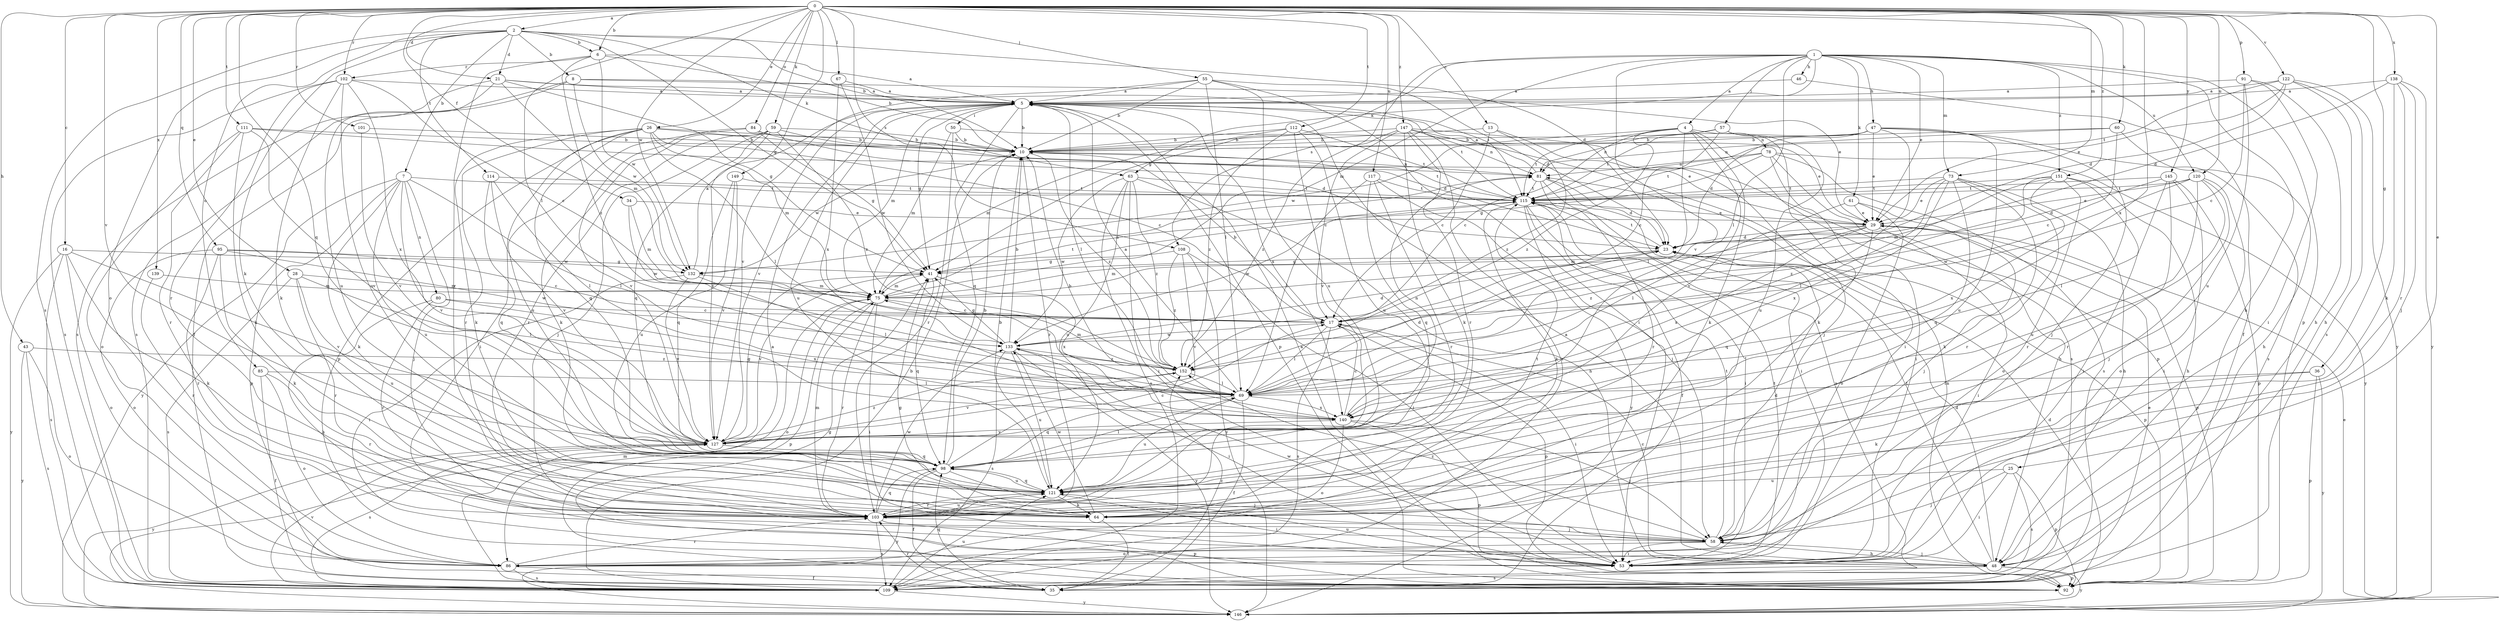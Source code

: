 strict digraph  {
0;
1;
2;
4;
5;
6;
7;
8;
10;
13;
16;
17;
21;
23;
25;
26;
28;
29;
34;
35;
36;
41;
43;
46;
47;
48;
50;
53;
55;
57;
58;
59;
60;
61;
63;
64;
67;
69;
73;
75;
78;
80;
81;
84;
85;
86;
91;
92;
95;
98;
101;
102;
103;
108;
109;
111;
112;
114;
115;
117;
120;
121;
122;
127;
132;
133;
138;
139;
140;
145;
146;
147;
149;
151;
152;
0 -> 2  [label=a];
0 -> 6  [label=b];
0 -> 13  [label=c];
0 -> 16  [label=c];
0 -> 21  [label=d];
0 -> 25  [label=e];
0 -> 26  [label=e];
0 -> 28  [label=e];
0 -> 34  [label=f];
0 -> 36  [label=g];
0 -> 43  [label=h];
0 -> 55  [label=j];
0 -> 59  [label=k];
0 -> 60  [label=k];
0 -> 67  [label=l];
0 -> 69  [label=l];
0 -> 73  [label=m];
0 -> 84  [label=o];
0 -> 91  [label=p];
0 -> 95  [label=q];
0 -> 98  [label=q];
0 -> 101  [label=r];
0 -> 102  [label=r];
0 -> 108  [label=s];
0 -> 111  [label=t];
0 -> 112  [label=t];
0 -> 117  [label=u];
0 -> 120  [label=u];
0 -> 122  [label=v];
0 -> 127  [label=v];
0 -> 132  [label=w];
0 -> 138  [label=x];
0 -> 139  [label=x];
0 -> 140  [label=x];
0 -> 145  [label=y];
0 -> 147  [label=z];
0 -> 149  [label=z];
0 -> 151  [label=z];
1 -> 4  [label=a];
1 -> 29  [label=e];
1 -> 41  [label=g];
1 -> 46  [label=h];
1 -> 47  [label=h];
1 -> 48  [label=h];
1 -> 57  [label=j];
1 -> 61  [label=k];
1 -> 63  [label=k];
1 -> 69  [label=l];
1 -> 73  [label=m];
1 -> 75  [label=m];
1 -> 92  [label=p];
1 -> 108  [label=s];
1 -> 120  [label=u];
1 -> 127  [label=v];
1 -> 151  [label=z];
2 -> 6  [label=b];
2 -> 7  [label=b];
2 -> 8  [label=b];
2 -> 10  [label=b];
2 -> 21  [label=d];
2 -> 23  [label=d];
2 -> 41  [label=g];
2 -> 63  [label=k];
2 -> 64  [label=k];
2 -> 85  [label=o];
2 -> 86  [label=o];
2 -> 109  [label=s];
2 -> 114  [label=t];
4 -> 17  [label=c];
4 -> 64  [label=k];
4 -> 69  [label=l];
4 -> 78  [label=n];
4 -> 109  [label=s];
4 -> 115  [label=t];
4 -> 127  [label=v];
4 -> 132  [label=w];
4 -> 152  [label=z];
5 -> 10  [label=b];
5 -> 41  [label=g];
5 -> 50  [label=i];
5 -> 69  [label=l];
5 -> 75  [label=m];
5 -> 92  [label=p];
5 -> 98  [label=q];
5 -> 115  [label=t];
5 -> 121  [label=u];
5 -> 127  [label=v];
5 -> 140  [label=x];
6 -> 5  [label=a];
6 -> 10  [label=b];
6 -> 102  [label=r];
6 -> 103  [label=r];
6 -> 132  [label=w];
6 -> 152  [label=z];
7 -> 58  [label=j];
7 -> 64  [label=k];
7 -> 69  [label=l];
7 -> 80  [label=n];
7 -> 92  [label=p];
7 -> 115  [label=t];
7 -> 121  [label=u];
7 -> 127  [label=v];
7 -> 146  [label=y];
8 -> 5  [label=a];
8 -> 29  [label=e];
8 -> 35  [label=f];
8 -> 109  [label=s];
8 -> 132  [label=w];
10 -> 81  [label=n];
10 -> 103  [label=r];
10 -> 115  [label=t];
10 -> 132  [label=w];
10 -> 152  [label=z];
13 -> 10  [label=b];
13 -> 17  [label=c];
13 -> 58  [label=j];
13 -> 152  [label=z];
16 -> 64  [label=k];
16 -> 86  [label=o];
16 -> 109  [label=s];
16 -> 127  [label=v];
16 -> 132  [label=w];
16 -> 146  [label=y];
17 -> 10  [label=b];
17 -> 53  [label=i];
17 -> 69  [label=l];
17 -> 92  [label=p];
17 -> 109  [label=s];
17 -> 133  [label=w];
21 -> 5  [label=a];
21 -> 41  [label=g];
21 -> 75  [label=m];
21 -> 109  [label=s];
21 -> 115  [label=t];
21 -> 121  [label=u];
23 -> 41  [label=g];
23 -> 75  [label=m];
23 -> 92  [label=p];
23 -> 115  [label=t];
25 -> 53  [label=i];
25 -> 58  [label=j];
25 -> 92  [label=p];
25 -> 109  [label=s];
25 -> 121  [label=u];
26 -> 10  [label=b];
26 -> 17  [label=c];
26 -> 53  [label=i];
26 -> 64  [label=k];
26 -> 69  [label=l];
26 -> 75  [label=m];
26 -> 81  [label=n];
26 -> 92  [label=p];
26 -> 98  [label=q];
26 -> 103  [label=r];
28 -> 69  [label=l];
28 -> 75  [label=m];
28 -> 103  [label=r];
28 -> 109  [label=s];
28 -> 121  [label=u];
29 -> 23  [label=d];
29 -> 53  [label=i];
29 -> 75  [label=m];
29 -> 92  [label=p];
29 -> 98  [label=q];
29 -> 140  [label=x];
29 -> 152  [label=z];
34 -> 29  [label=e];
34 -> 75  [label=m];
34 -> 133  [label=w];
35 -> 29  [label=e];
35 -> 98  [label=q];
35 -> 103  [label=r];
35 -> 152  [label=z];
36 -> 64  [label=k];
36 -> 69  [label=l];
36 -> 92  [label=p];
36 -> 146  [label=y];
41 -> 75  [label=m];
41 -> 98  [label=q];
41 -> 127  [label=v];
41 -> 140  [label=x];
43 -> 86  [label=o];
43 -> 109  [label=s];
43 -> 146  [label=y];
43 -> 152  [label=z];
46 -> 5  [label=a];
46 -> 35  [label=f];
47 -> 10  [label=b];
47 -> 23  [label=d];
47 -> 29  [label=e];
47 -> 58  [label=j];
47 -> 69  [label=l];
47 -> 109  [label=s];
47 -> 115  [label=t];
47 -> 121  [label=u];
48 -> 5  [label=a];
48 -> 17  [label=c];
48 -> 23  [label=d];
48 -> 58  [label=j];
48 -> 92  [label=p];
48 -> 109  [label=s];
48 -> 115  [label=t];
48 -> 146  [label=y];
50 -> 10  [label=b];
50 -> 29  [label=e];
50 -> 75  [label=m];
50 -> 103  [label=r];
53 -> 115  [label=t];
53 -> 121  [label=u];
53 -> 133  [label=w];
55 -> 5  [label=a];
55 -> 10  [label=b];
55 -> 23  [label=d];
55 -> 53  [label=i];
55 -> 69  [label=l];
55 -> 121  [label=u];
55 -> 127  [label=v];
57 -> 10  [label=b];
57 -> 17  [label=c];
57 -> 64  [label=k];
57 -> 81  [label=n];
57 -> 121  [label=u];
58 -> 23  [label=d];
58 -> 41  [label=g];
58 -> 48  [label=h];
58 -> 53  [label=i];
58 -> 86  [label=o];
58 -> 115  [label=t];
58 -> 152  [label=z];
59 -> 10  [label=b];
59 -> 23  [label=d];
59 -> 58  [label=j];
59 -> 64  [label=k];
59 -> 98  [label=q];
59 -> 103  [label=r];
59 -> 127  [label=v];
59 -> 152  [label=z];
60 -> 10  [label=b];
60 -> 17  [label=c];
60 -> 48  [label=h];
60 -> 81  [label=n];
61 -> 29  [label=e];
61 -> 58  [label=j];
61 -> 69  [label=l];
61 -> 86  [label=o];
63 -> 48  [label=h];
63 -> 53  [label=i];
63 -> 109  [label=s];
63 -> 115  [label=t];
63 -> 121  [label=u];
63 -> 133  [label=w];
63 -> 152  [label=z];
64 -> 35  [label=f];
64 -> 133  [label=w];
67 -> 5  [label=a];
67 -> 133  [label=w];
67 -> 140  [label=x];
69 -> 5  [label=a];
69 -> 23  [label=d];
69 -> 35  [label=f];
69 -> 98  [label=q];
69 -> 121  [label=u];
69 -> 140  [label=x];
73 -> 29  [label=e];
73 -> 48  [label=h];
73 -> 64  [label=k];
73 -> 69  [label=l];
73 -> 98  [label=q];
73 -> 103  [label=r];
73 -> 115  [label=t];
73 -> 140  [label=x];
75 -> 17  [label=c];
75 -> 53  [label=i];
75 -> 81  [label=n];
75 -> 86  [label=o];
75 -> 92  [label=p];
75 -> 103  [label=r];
75 -> 115  [label=t];
78 -> 41  [label=g];
78 -> 48  [label=h];
78 -> 53  [label=i];
78 -> 81  [label=n];
78 -> 109  [label=s];
78 -> 115  [label=t];
78 -> 146  [label=y];
80 -> 17  [label=c];
80 -> 48  [label=h];
80 -> 103  [label=r];
80 -> 140  [label=x];
81 -> 5  [label=a];
81 -> 23  [label=d];
81 -> 53  [label=i];
81 -> 103  [label=r];
81 -> 109  [label=s];
81 -> 115  [label=t];
84 -> 10  [label=b];
84 -> 23  [label=d];
84 -> 41  [label=g];
84 -> 121  [label=u];
84 -> 127  [label=v];
85 -> 35  [label=f];
85 -> 69  [label=l];
85 -> 86  [label=o];
85 -> 103  [label=r];
86 -> 35  [label=f];
86 -> 103  [label=r];
86 -> 109  [label=s];
91 -> 5  [label=a];
91 -> 17  [label=c];
91 -> 48  [label=h];
91 -> 53  [label=i];
91 -> 121  [label=u];
92 -> 5  [label=a];
92 -> 23  [label=d];
92 -> 41  [label=g];
92 -> 81  [label=n];
95 -> 17  [label=c];
95 -> 41  [label=g];
95 -> 64  [label=k];
95 -> 86  [label=o];
95 -> 103  [label=r];
95 -> 133  [label=w];
98 -> 10  [label=b];
98 -> 17  [label=c];
98 -> 35  [label=f];
98 -> 58  [label=j];
98 -> 69  [label=l];
98 -> 121  [label=u];
98 -> 146  [label=y];
101 -> 10  [label=b];
101 -> 127  [label=v];
102 -> 5  [label=a];
102 -> 17  [label=c];
102 -> 64  [label=k];
102 -> 103  [label=r];
102 -> 109  [label=s];
102 -> 121  [label=u];
102 -> 140  [label=x];
103 -> 58  [label=j];
103 -> 75  [label=m];
103 -> 92  [label=p];
103 -> 98  [label=q];
103 -> 109  [label=s];
103 -> 115  [label=t];
103 -> 121  [label=u];
103 -> 133  [label=w];
108 -> 41  [label=g];
108 -> 53  [label=i];
108 -> 127  [label=v];
108 -> 146  [label=y];
108 -> 152  [label=z];
109 -> 5  [label=a];
109 -> 10  [label=b];
109 -> 121  [label=u];
109 -> 127  [label=v];
109 -> 146  [label=y];
111 -> 10  [label=b];
111 -> 29  [label=e];
111 -> 64  [label=k];
111 -> 86  [label=o];
111 -> 103  [label=r];
111 -> 127  [label=v];
112 -> 10  [label=b];
112 -> 75  [label=m];
112 -> 115  [label=t];
112 -> 121  [label=u];
112 -> 127  [label=v];
112 -> 152  [label=z];
114 -> 69  [label=l];
114 -> 98  [label=q];
114 -> 115  [label=t];
114 -> 127  [label=v];
115 -> 29  [label=e];
115 -> 35  [label=f];
115 -> 53  [label=i];
115 -> 64  [label=k];
115 -> 133  [label=w];
115 -> 146  [label=y];
117 -> 58  [label=j];
117 -> 69  [label=l];
117 -> 98  [label=q];
117 -> 103  [label=r];
117 -> 115  [label=t];
120 -> 29  [label=e];
120 -> 53  [label=i];
120 -> 58  [label=j];
120 -> 103  [label=r];
120 -> 115  [label=t];
120 -> 121  [label=u];
120 -> 133  [label=w];
121 -> 10  [label=b];
121 -> 53  [label=i];
121 -> 64  [label=k];
121 -> 98  [label=q];
121 -> 103  [label=r];
122 -> 5  [label=a];
122 -> 23  [label=d];
122 -> 29  [label=e];
122 -> 48  [label=h];
122 -> 109  [label=s];
122 -> 115  [label=t];
122 -> 146  [label=y];
127 -> 41  [label=g];
127 -> 98  [label=q];
127 -> 109  [label=s];
127 -> 146  [label=y];
127 -> 152  [label=z];
132 -> 5  [label=a];
132 -> 53  [label=i];
132 -> 69  [label=l];
132 -> 75  [label=m];
132 -> 127  [label=v];
133 -> 10  [label=b];
133 -> 23  [label=d];
133 -> 41  [label=g];
133 -> 53  [label=i];
133 -> 109  [label=s];
133 -> 121  [label=u];
133 -> 146  [label=y];
133 -> 152  [label=z];
138 -> 5  [label=a];
138 -> 23  [label=d];
138 -> 58  [label=j];
138 -> 64  [label=k];
138 -> 103  [label=r];
138 -> 146  [label=y];
139 -> 75  [label=m];
139 -> 103  [label=r];
140 -> 10  [label=b];
140 -> 17  [label=c];
140 -> 58  [label=j];
140 -> 81  [label=n];
140 -> 86  [label=o];
140 -> 92  [label=p];
140 -> 127  [label=v];
145 -> 23  [label=d];
145 -> 69  [label=l];
145 -> 86  [label=o];
145 -> 92  [label=p];
145 -> 103  [label=r];
145 -> 115  [label=t];
146 -> 29  [label=e];
146 -> 75  [label=m];
147 -> 10  [label=b];
147 -> 17  [label=c];
147 -> 53  [label=i];
147 -> 64  [label=k];
147 -> 81  [label=n];
147 -> 92  [label=p];
147 -> 103  [label=r];
147 -> 109  [label=s];
147 -> 152  [label=z];
149 -> 98  [label=q];
149 -> 115  [label=t];
149 -> 121  [label=u];
149 -> 127  [label=v];
151 -> 48  [label=h];
151 -> 53  [label=i];
151 -> 75  [label=m];
151 -> 86  [label=o];
151 -> 115  [label=t];
151 -> 140  [label=x];
151 -> 152  [label=z];
152 -> 69  [label=l];
152 -> 75  [label=m];
152 -> 127  [label=v];
}
